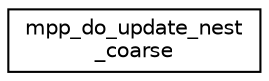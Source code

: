 digraph "Graphical Class Hierarchy"
{
 // INTERACTIVE_SVG=YES
 // LATEX_PDF_SIZE
  edge [fontname="Helvetica",fontsize="10",labelfontname="Helvetica",labelfontsize="10"];
  node [fontname="Helvetica",fontsize="10",shape=record];
  rankdir="LR";
  Node0 [label="mpp_do_update_nest\l_coarse",height=0.2,width=0.4,color="black", fillcolor="white", style="filled",URL="$interfacempp__domains__mod_1_1mpp__do__update__nest__coarse.html",tooltip=" "];
}
